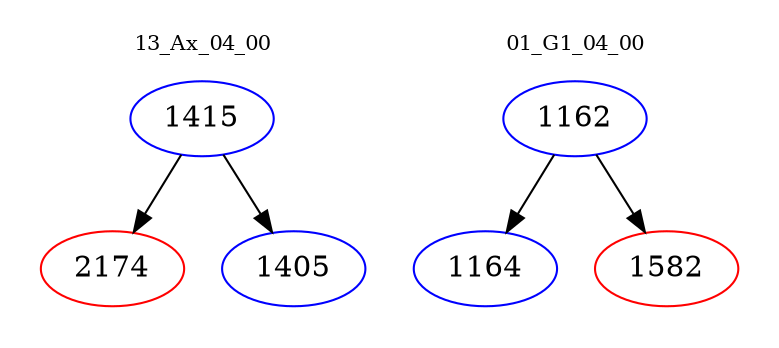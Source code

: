 digraph{
subgraph cluster_0 {
color = white
label = "13_Ax_04_00";
fontsize=10;
T0_1415 [label="1415", color="blue"]
T0_1415 -> T0_2174 [color="black"]
T0_2174 [label="2174", color="red"]
T0_1415 -> T0_1405 [color="black"]
T0_1405 [label="1405", color="blue"]
}
subgraph cluster_1 {
color = white
label = "01_G1_04_00";
fontsize=10;
T1_1162 [label="1162", color="blue"]
T1_1162 -> T1_1164 [color="black"]
T1_1164 [label="1164", color="blue"]
T1_1162 -> T1_1582 [color="black"]
T1_1582 [label="1582", color="red"]
}
}
